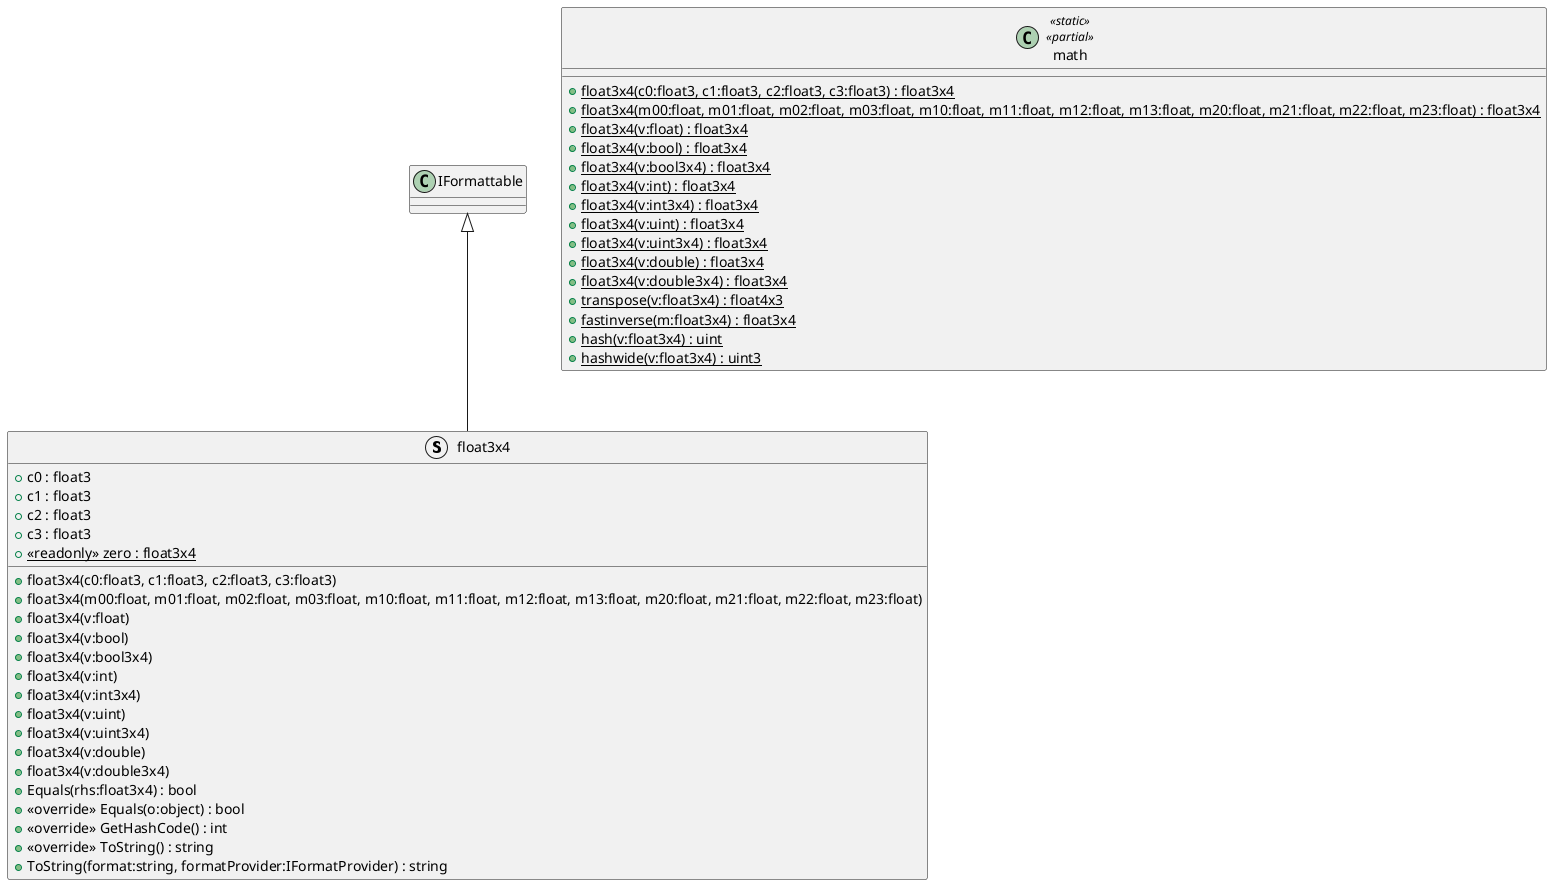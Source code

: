 @startuml
struct float3x4 {
    + c0 : float3
    + c1 : float3
    + c2 : float3
    + c3 : float3
    + {static} <<readonly>> zero : float3x4
    + float3x4(c0:float3, c1:float3, c2:float3, c3:float3)
    + float3x4(m00:float, m01:float, m02:float, m03:float, m10:float, m11:float, m12:float, m13:float, m20:float, m21:float, m22:float, m23:float)
    + float3x4(v:float)
    + float3x4(v:bool)
    + float3x4(v:bool3x4)
    + float3x4(v:int)
    + float3x4(v:int3x4)
    + float3x4(v:uint)
    + float3x4(v:uint3x4)
    + float3x4(v:double)
    + float3x4(v:double3x4)
    + Equals(rhs:float3x4) : bool
    + <<override>> Equals(o:object) : bool
    + <<override>> GetHashCode() : int
    + <<override>> ToString() : string
    + ToString(format:string, formatProvider:IFormatProvider) : string
}
class math <<static>> <<partial>> {
    + {static} float3x4(c0:float3, c1:float3, c2:float3, c3:float3) : float3x4
    + {static} float3x4(m00:float, m01:float, m02:float, m03:float, m10:float, m11:float, m12:float, m13:float, m20:float, m21:float, m22:float, m23:float) : float3x4
    + {static} float3x4(v:float) : float3x4
    + {static} float3x4(v:bool) : float3x4
    + {static} float3x4(v:bool3x4) : float3x4
    + {static} float3x4(v:int) : float3x4
    + {static} float3x4(v:int3x4) : float3x4
    + {static} float3x4(v:uint) : float3x4
    + {static} float3x4(v:uint3x4) : float3x4
    + {static} float3x4(v:double) : float3x4
    + {static} float3x4(v:double3x4) : float3x4
    + {static} transpose(v:float3x4) : float4x3
    + {static} fastinverse(m:float3x4) : float3x4
    + {static} hash(v:float3x4) : uint
    + {static} hashwide(v:float3x4) : uint3
}
IFormattable <|-- float3x4
@enduml

